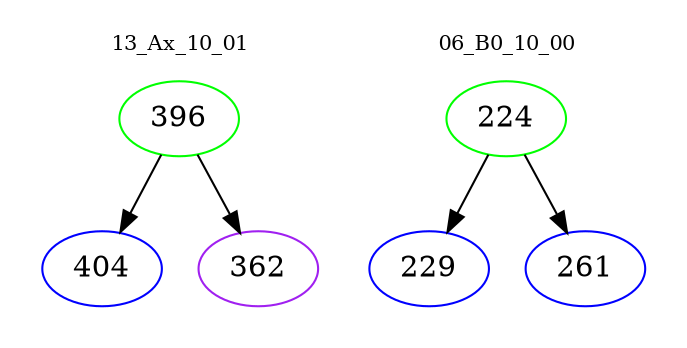 digraph{
subgraph cluster_0 {
color = white
label = "13_Ax_10_01";
fontsize=10;
T0_396 [label="396", color="green"]
T0_396 -> T0_404 [color="black"]
T0_404 [label="404", color="blue"]
T0_396 -> T0_362 [color="black"]
T0_362 [label="362", color="purple"]
}
subgraph cluster_1 {
color = white
label = "06_B0_10_00";
fontsize=10;
T1_224 [label="224", color="green"]
T1_224 -> T1_229 [color="black"]
T1_229 [label="229", color="blue"]
T1_224 -> T1_261 [color="black"]
T1_261 [label="261", color="blue"]
}
}
